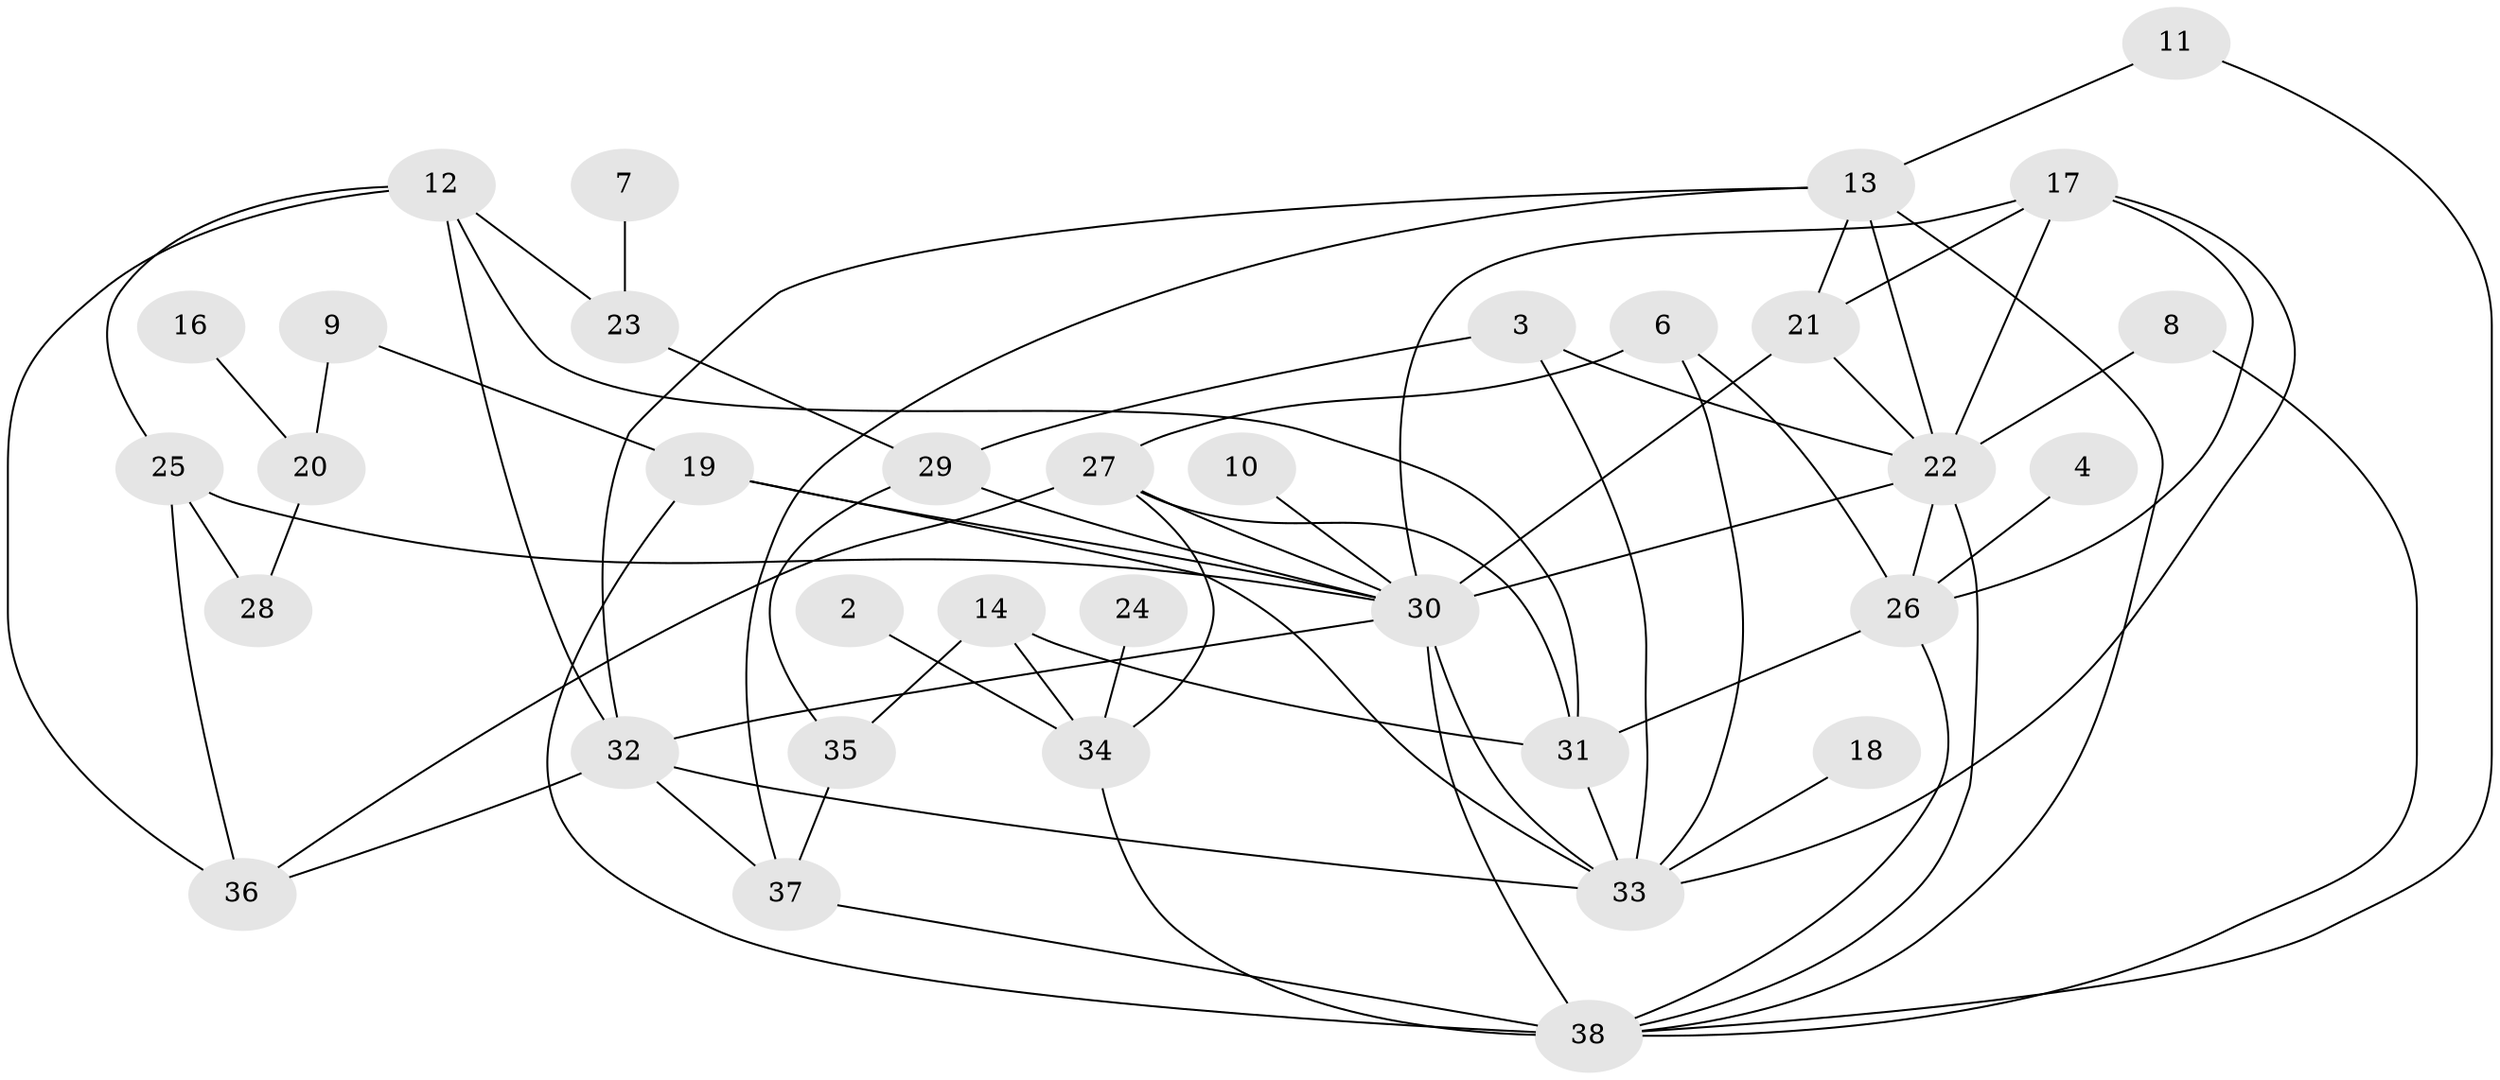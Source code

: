 // original degree distribution, {4: 0.16, 3: 0.22666666666666666, 6: 0.04, 2: 0.16, 0: 0.04, 5: 0.14666666666666667, 1: 0.2, 8: 0.013333333333333334, 7: 0.013333333333333334}
// Generated by graph-tools (version 1.1) at 2025/25/03/09/25 03:25:16]
// undirected, 35 vertices, 68 edges
graph export_dot {
graph [start="1"]
  node [color=gray90,style=filled];
  2;
  3;
  4;
  6;
  7;
  8;
  9;
  10;
  11;
  12;
  13;
  14;
  16;
  17;
  18;
  19;
  20;
  21;
  22;
  23;
  24;
  25;
  26;
  27;
  28;
  29;
  30;
  31;
  32;
  33;
  34;
  35;
  36;
  37;
  38;
  2 -- 34 [weight=1.0];
  3 -- 22 [weight=1.0];
  3 -- 29 [weight=1.0];
  3 -- 33 [weight=1.0];
  4 -- 26 [weight=1.0];
  6 -- 26 [weight=2.0];
  6 -- 27 [weight=1.0];
  6 -- 33 [weight=1.0];
  7 -- 23 [weight=1.0];
  8 -- 22 [weight=1.0];
  8 -- 38 [weight=1.0];
  9 -- 19 [weight=1.0];
  9 -- 20 [weight=1.0];
  10 -- 30 [weight=1.0];
  11 -- 13 [weight=1.0];
  11 -- 38 [weight=1.0];
  12 -- 23 [weight=1.0];
  12 -- 25 [weight=1.0];
  12 -- 31 [weight=1.0];
  12 -- 32 [weight=1.0];
  12 -- 36 [weight=1.0];
  13 -- 21 [weight=1.0];
  13 -- 22 [weight=1.0];
  13 -- 32 [weight=1.0];
  13 -- 37 [weight=1.0];
  13 -- 38 [weight=1.0];
  14 -- 31 [weight=1.0];
  14 -- 34 [weight=1.0];
  14 -- 35 [weight=1.0];
  16 -- 20 [weight=1.0];
  17 -- 21 [weight=1.0];
  17 -- 22 [weight=1.0];
  17 -- 26 [weight=1.0];
  17 -- 30 [weight=1.0];
  17 -- 33 [weight=1.0];
  18 -- 33 [weight=1.0];
  19 -- 30 [weight=2.0];
  19 -- 33 [weight=1.0];
  19 -- 38 [weight=2.0];
  20 -- 28 [weight=1.0];
  21 -- 22 [weight=1.0];
  21 -- 30 [weight=3.0];
  22 -- 26 [weight=1.0];
  22 -- 30 [weight=1.0];
  22 -- 38 [weight=1.0];
  23 -- 29 [weight=1.0];
  24 -- 34 [weight=1.0];
  25 -- 28 [weight=1.0];
  25 -- 30 [weight=2.0];
  25 -- 36 [weight=1.0];
  26 -- 31 [weight=2.0];
  26 -- 38 [weight=1.0];
  27 -- 30 [weight=1.0];
  27 -- 31 [weight=1.0];
  27 -- 34 [weight=1.0];
  27 -- 36 [weight=1.0];
  29 -- 30 [weight=1.0];
  29 -- 35 [weight=1.0];
  30 -- 32 [weight=2.0];
  30 -- 33 [weight=1.0];
  30 -- 38 [weight=1.0];
  31 -- 33 [weight=1.0];
  32 -- 33 [weight=1.0];
  32 -- 36 [weight=1.0];
  32 -- 37 [weight=1.0];
  34 -- 38 [weight=1.0];
  35 -- 37 [weight=1.0];
  37 -- 38 [weight=1.0];
}
